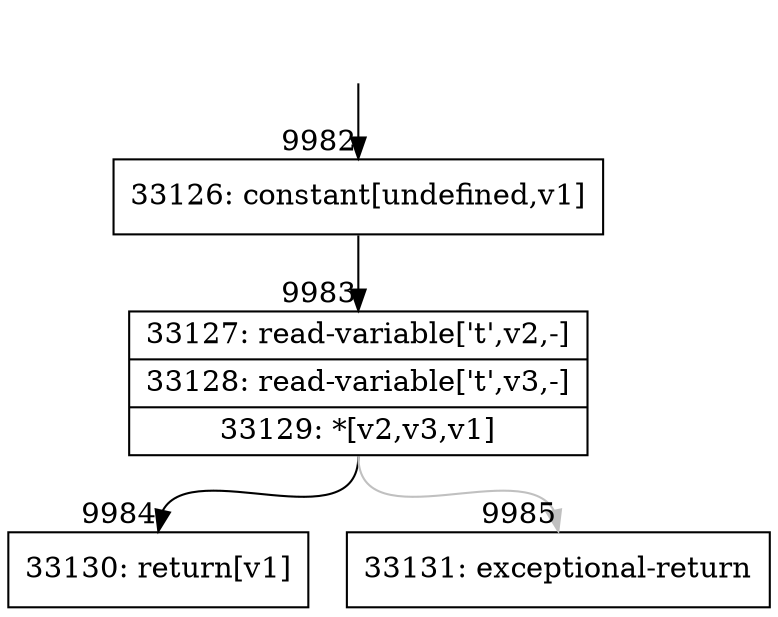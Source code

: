 digraph {
rankdir="TD"
BB_entry916[shape=none,label=""];
BB_entry916 -> BB9982 [tailport=s, headport=n, headlabel="    9982"]
BB9982 [shape=record label="{33126: constant[undefined,v1]}" ] 
BB9982 -> BB9983 [tailport=s, headport=n, headlabel="      9983"]
BB9983 [shape=record label="{33127: read-variable['t',v2,-]|33128: read-variable['t',v3,-]|33129: *[v2,v3,v1]}" ] 
BB9983 -> BB9984 [tailport=s, headport=n, headlabel="      9984"]
BB9983 -> BB9985 [tailport=s, headport=n, color=gray, headlabel="      9985"]
BB9984 [shape=record label="{33130: return[v1]}" ] 
BB9985 [shape=record label="{33131: exceptional-return}" ] 
//#$~ 5858
}
